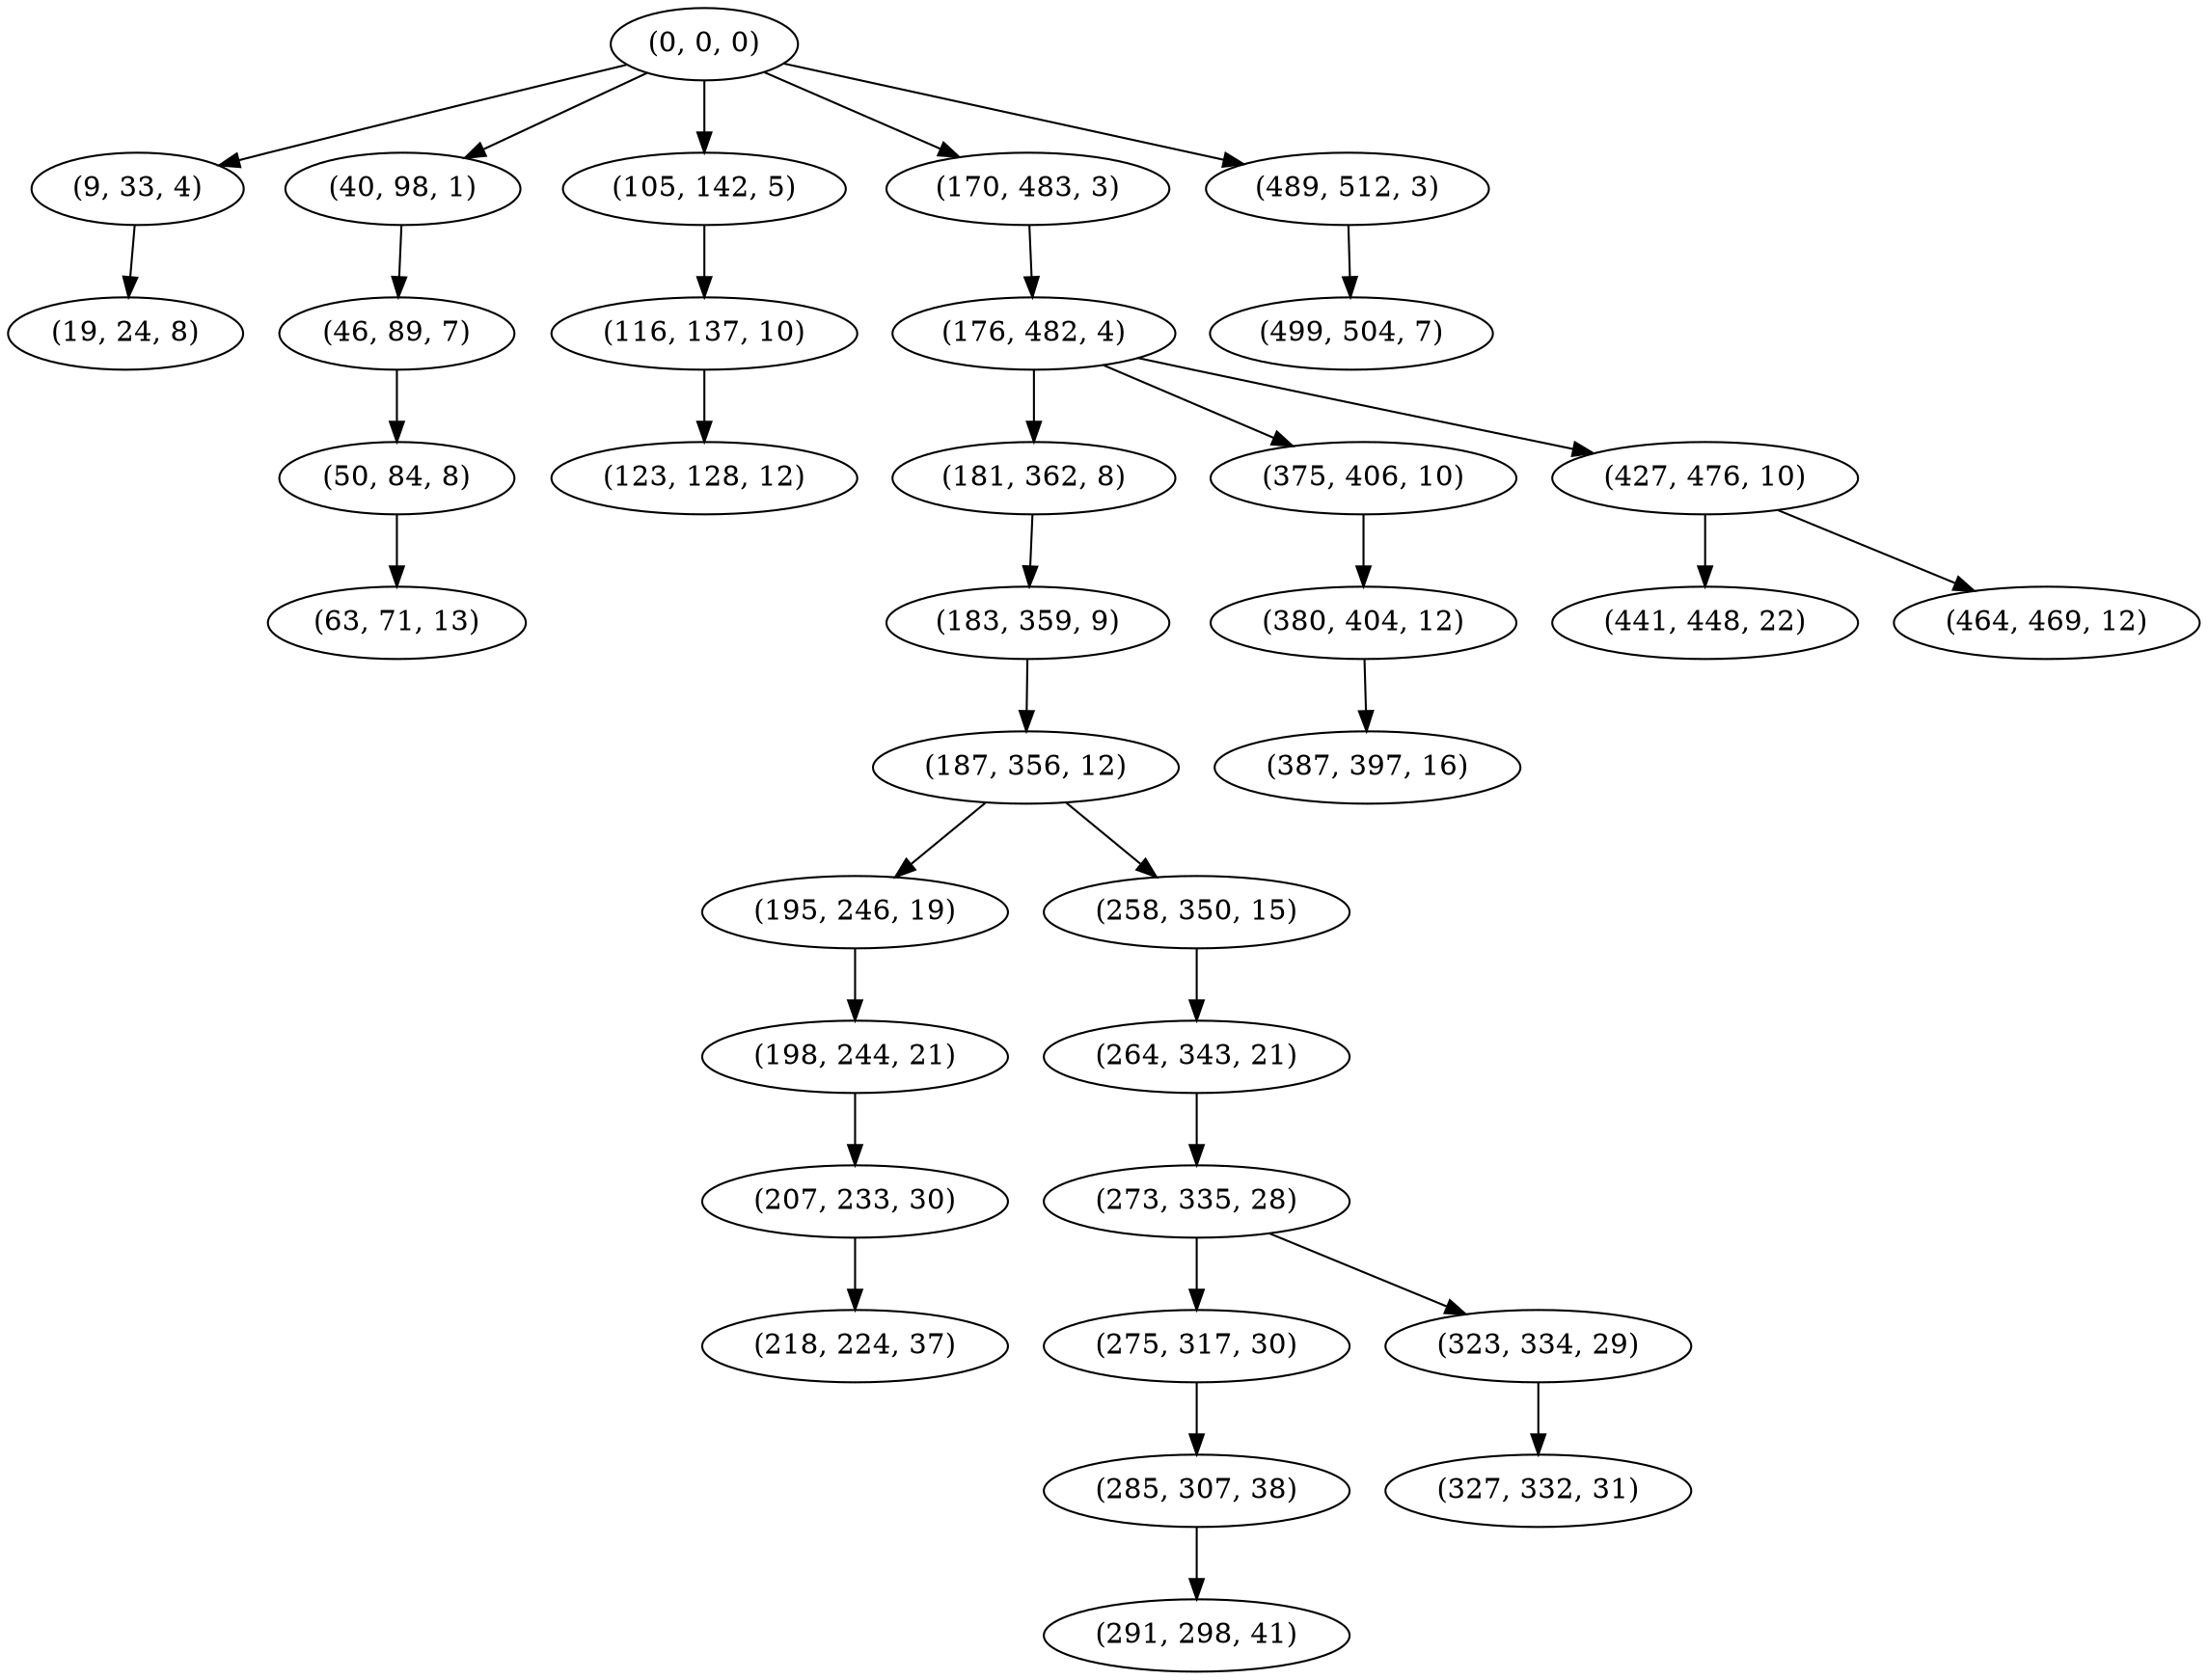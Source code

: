 digraph tree {
    "(0, 0, 0)";
    "(9, 33, 4)";
    "(19, 24, 8)";
    "(40, 98, 1)";
    "(46, 89, 7)";
    "(50, 84, 8)";
    "(63, 71, 13)";
    "(105, 142, 5)";
    "(116, 137, 10)";
    "(123, 128, 12)";
    "(170, 483, 3)";
    "(176, 482, 4)";
    "(181, 362, 8)";
    "(183, 359, 9)";
    "(187, 356, 12)";
    "(195, 246, 19)";
    "(198, 244, 21)";
    "(207, 233, 30)";
    "(218, 224, 37)";
    "(258, 350, 15)";
    "(264, 343, 21)";
    "(273, 335, 28)";
    "(275, 317, 30)";
    "(285, 307, 38)";
    "(291, 298, 41)";
    "(323, 334, 29)";
    "(327, 332, 31)";
    "(375, 406, 10)";
    "(380, 404, 12)";
    "(387, 397, 16)";
    "(427, 476, 10)";
    "(441, 448, 22)";
    "(464, 469, 12)";
    "(489, 512, 3)";
    "(499, 504, 7)";
    "(0, 0, 0)" -> "(9, 33, 4)";
    "(0, 0, 0)" -> "(40, 98, 1)";
    "(0, 0, 0)" -> "(105, 142, 5)";
    "(0, 0, 0)" -> "(170, 483, 3)";
    "(0, 0, 0)" -> "(489, 512, 3)";
    "(9, 33, 4)" -> "(19, 24, 8)";
    "(40, 98, 1)" -> "(46, 89, 7)";
    "(46, 89, 7)" -> "(50, 84, 8)";
    "(50, 84, 8)" -> "(63, 71, 13)";
    "(105, 142, 5)" -> "(116, 137, 10)";
    "(116, 137, 10)" -> "(123, 128, 12)";
    "(170, 483, 3)" -> "(176, 482, 4)";
    "(176, 482, 4)" -> "(181, 362, 8)";
    "(176, 482, 4)" -> "(375, 406, 10)";
    "(176, 482, 4)" -> "(427, 476, 10)";
    "(181, 362, 8)" -> "(183, 359, 9)";
    "(183, 359, 9)" -> "(187, 356, 12)";
    "(187, 356, 12)" -> "(195, 246, 19)";
    "(187, 356, 12)" -> "(258, 350, 15)";
    "(195, 246, 19)" -> "(198, 244, 21)";
    "(198, 244, 21)" -> "(207, 233, 30)";
    "(207, 233, 30)" -> "(218, 224, 37)";
    "(258, 350, 15)" -> "(264, 343, 21)";
    "(264, 343, 21)" -> "(273, 335, 28)";
    "(273, 335, 28)" -> "(275, 317, 30)";
    "(273, 335, 28)" -> "(323, 334, 29)";
    "(275, 317, 30)" -> "(285, 307, 38)";
    "(285, 307, 38)" -> "(291, 298, 41)";
    "(323, 334, 29)" -> "(327, 332, 31)";
    "(375, 406, 10)" -> "(380, 404, 12)";
    "(380, 404, 12)" -> "(387, 397, 16)";
    "(427, 476, 10)" -> "(441, 448, 22)";
    "(427, 476, 10)" -> "(464, 469, 12)";
    "(489, 512, 3)" -> "(499, 504, 7)";
}
